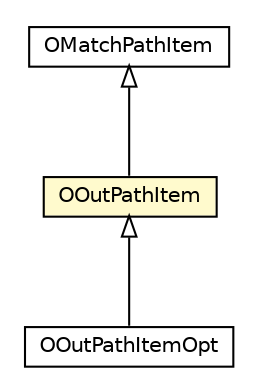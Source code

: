 #!/usr/local/bin/dot
#
# Class diagram 
# Generated by UMLGraph version R5_6-24-gf6e263 (http://www.umlgraph.org/)
#

digraph G {
	edge [fontname="Helvetica",fontsize=10,labelfontname="Helvetica",labelfontsize=10];
	node [fontname="Helvetica",fontsize=10,shape=plaintext];
	nodesep=0.25;
	ranksep=0.5;
	// com.orientechnologies.orient.core.sql.parser.OMatchPathItem
	c2725784 [label=<<table title="com.orientechnologies.orient.core.sql.parser.OMatchPathItem" border="0" cellborder="1" cellspacing="0" cellpadding="2" port="p" href="./OMatchPathItem.html">
		<tr><td><table border="0" cellspacing="0" cellpadding="1">
<tr><td align="center" balign="center"> OMatchPathItem </td></tr>
		</table></td></tr>
		</table>>, URL="./OMatchPathItem.html", fontname="Helvetica", fontcolor="black", fontsize=10.0];
	// com.orientechnologies.orient.core.sql.parser.OOutPathItem
	c2725803 [label=<<table title="com.orientechnologies.orient.core.sql.parser.OOutPathItem" border="0" cellborder="1" cellspacing="0" cellpadding="2" port="p" bgcolor="lemonChiffon" href="./OOutPathItem.html">
		<tr><td><table border="0" cellspacing="0" cellpadding="1">
<tr><td align="center" balign="center"> OOutPathItem </td></tr>
		</table></td></tr>
		</table>>, URL="./OOutPathItem.html", fontname="Helvetica", fontcolor="black", fontsize=10.0];
	// com.orientechnologies.orient.core.sql.parser.OOutPathItemOpt
	c2725988 [label=<<table title="com.orientechnologies.orient.core.sql.parser.OOutPathItemOpt" border="0" cellborder="1" cellspacing="0" cellpadding="2" port="p" href="./OOutPathItemOpt.html">
		<tr><td><table border="0" cellspacing="0" cellpadding="1">
<tr><td align="center" balign="center"> OOutPathItemOpt </td></tr>
		</table></td></tr>
		</table>>, URL="./OOutPathItemOpt.html", fontname="Helvetica", fontcolor="black", fontsize=10.0];
	//com.orientechnologies.orient.core.sql.parser.OOutPathItem extends com.orientechnologies.orient.core.sql.parser.OMatchPathItem
	c2725784:p -> c2725803:p [dir=back,arrowtail=empty];
	//com.orientechnologies.orient.core.sql.parser.OOutPathItemOpt extends com.orientechnologies.orient.core.sql.parser.OOutPathItem
	c2725803:p -> c2725988:p [dir=back,arrowtail=empty];
}

